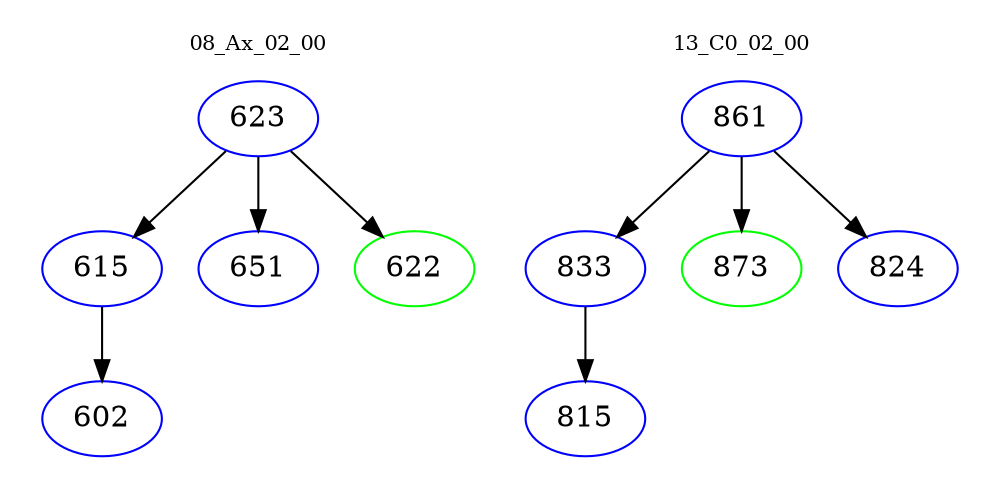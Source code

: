 digraph{
subgraph cluster_0 {
color = white
label = "08_Ax_02_00";
fontsize=10;
T0_623 [label="623", color="blue"]
T0_623 -> T0_615 [color="black"]
T0_615 [label="615", color="blue"]
T0_615 -> T0_602 [color="black"]
T0_602 [label="602", color="blue"]
T0_623 -> T0_651 [color="black"]
T0_651 [label="651", color="blue"]
T0_623 -> T0_622 [color="black"]
T0_622 [label="622", color="green"]
}
subgraph cluster_1 {
color = white
label = "13_C0_02_00";
fontsize=10;
T1_861 [label="861", color="blue"]
T1_861 -> T1_833 [color="black"]
T1_833 [label="833", color="blue"]
T1_833 -> T1_815 [color="black"]
T1_815 [label="815", color="blue"]
T1_861 -> T1_873 [color="black"]
T1_873 [label="873", color="green"]
T1_861 -> T1_824 [color="black"]
T1_824 [label="824", color="blue"]
}
}
